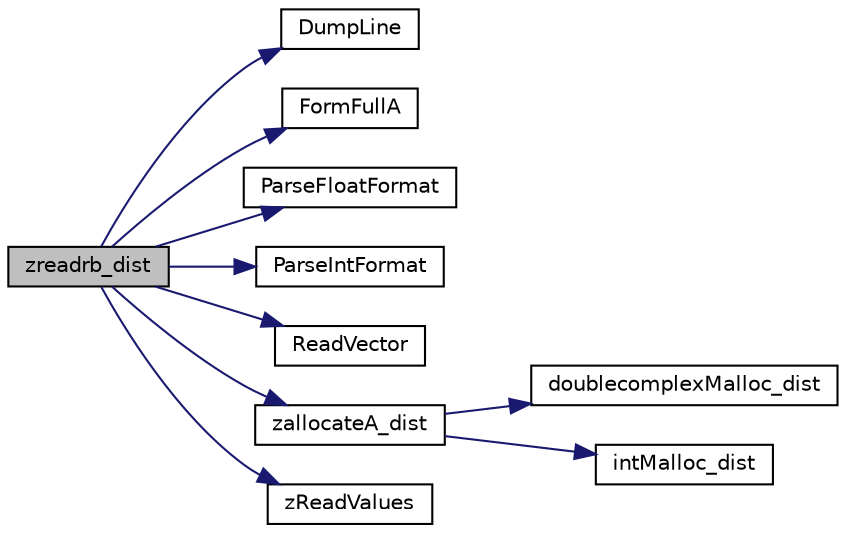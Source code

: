digraph "zreadrb_dist"
{
 // LATEX_PDF_SIZE
  edge [fontname="Helvetica",fontsize="10",labelfontname="Helvetica",labelfontsize="10"];
  node [fontname="Helvetica",fontsize="10",shape=record];
  rankdir="LR";
  Node1 [label="zreadrb_dist",height=0.2,width=0.4,color="black", fillcolor="grey75", style="filled", fontcolor="black",tooltip=" "];
  Node1 -> Node2 [color="midnightblue",fontsize="10",style="solid",fontname="Helvetica"];
  Node2 [label="DumpLine",height=0.2,width=0.4,color="black", fillcolor="white", style="filled",URL="$zreadrb_8c.html#a6154d1e4d4a4e9cc6e89a1db5f895cd0",tooltip="Eat up the rest of the current line."];
  Node1 -> Node3 [color="midnightblue",fontsize="10",style="solid",fontname="Helvetica"];
  Node3 [label="FormFullA",height=0.2,width=0.4,color="black", fillcolor="white", style="filled",URL="$zreadrb_8c.html#a96134e8d7e6340392626630898973f37",tooltip=" "];
  Node1 -> Node4 [color="midnightblue",fontsize="10",style="solid",fontname="Helvetica"];
  Node4 [label="ParseFloatFormat",height=0.2,width=0.4,color="black", fillcolor="white", style="filled",URL="$zreadrb_8c.html#aebd9c68bf7ad345eeda8831ffe84998b",tooltip=" "];
  Node1 -> Node5 [color="midnightblue",fontsize="10",style="solid",fontname="Helvetica"];
  Node5 [label="ParseIntFormat",height=0.2,width=0.4,color="black", fillcolor="white", style="filled",URL="$zreadrb_8c.html#ad0be8868b68e71a8706fe1e61d9b1fe1",tooltip=" "];
  Node1 -> Node6 [color="midnightblue",fontsize="10",style="solid",fontname="Helvetica"];
  Node6 [label="ReadVector",height=0.2,width=0.4,color="black", fillcolor="white", style="filled",URL="$zreadrb_8c.html#a28101450d48feed9715e5d26ac934ac1",tooltip=" "];
  Node1 -> Node7 [color="midnightblue",fontsize="10",style="solid",fontname="Helvetica"];
  Node7 [label="zallocateA_dist",height=0.2,width=0.4,color="black", fillcolor="white", style="filled",URL="$superlu__zdefs_8h.html#a9374c0ca73116b3b71227bbd519baa29",tooltip=" "];
  Node7 -> Node8 [color="midnightblue",fontsize="10",style="solid",fontname="Helvetica"];
  Node8 [label="doublecomplexMalloc_dist",height=0.2,width=0.4,color="black", fillcolor="white", style="filled",URL="$zmemory__dist_8c.html#a0d8dade7f16401472982bce82ff8bcdc",tooltip=" "];
  Node7 -> Node9 [color="midnightblue",fontsize="10",style="solid",fontname="Helvetica"];
  Node9 [label="intMalloc_dist",height=0.2,width=0.4,color="black", fillcolor="white", style="filled",URL="$memory_8c.html#a2c2df35072e313373438cccdb98b885c",tooltip=" "];
  Node1 -> Node10 [color="midnightblue",fontsize="10",style="solid",fontname="Helvetica"];
  Node10 [label="zReadValues",height=0.2,width=0.4,color="black", fillcolor="white", style="filled",URL="$zreadrb_8c.html#aeec396507b7780d0b2da753e8bfca5f4",tooltip="Read complex numbers as pairs of (real, imaginary)"];
}
